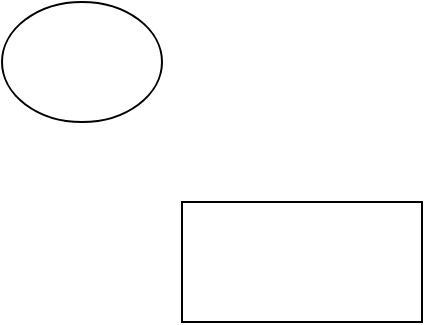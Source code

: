 <mxfile version="21.6.8" type="github">
  <diagram name="Page-1" id="Dknae987lEnLRzKgi6Qo">
    <mxGraphModel dx="1434" dy="760" grid="1" gridSize="10" guides="1" tooltips="1" connect="1" arrows="1" fold="1" page="1" pageScale="1" pageWidth="850" pageHeight="1100" math="0" shadow="0">
      <root>
        <mxCell id="0" />
        <mxCell id="1" parent="0" />
        <mxCell id="fq7sKHzNKrUJjAVNYg1c-1" value="" style="rounded=0;whiteSpace=wrap;html=1;" vertex="1" parent="1">
          <mxGeometry x="170" y="230" width="120" height="60" as="geometry" />
        </mxCell>
        <mxCell id="fq7sKHzNKrUJjAVNYg1c-2" value="" style="ellipse;whiteSpace=wrap;html=1;" vertex="1" parent="1">
          <mxGeometry x="80" y="130" width="80" height="60" as="geometry" />
        </mxCell>
      </root>
    </mxGraphModel>
  </diagram>
</mxfile>
